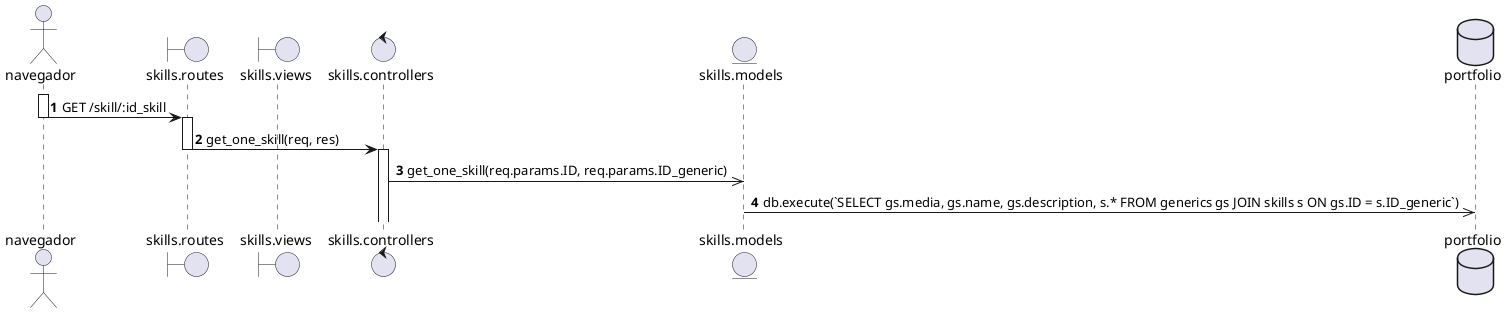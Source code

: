 @startuml

actor navegador as nav
boundary "skills.routes" as routes
boundary "skills.views" as view
control "skills.controllers" as controller
entity "skills.models" as model
database portfolio as db 
autonumber

activate nav
nav -> routes: GET /skill/:id_skill
deactivate nav

activate routes
routes -> controller: get_one_skill(req, res)
deactivate routes

activate controller
controller ->> model: get_one_skill(req.params.ID, req.params.ID_generic)

model ->> db: db.execute(`SELECT gs.media, gs.name, gs.description, s.* FROM generics gs JOIN skills s ON gs.ID = s.ID_generic`)

@enduml